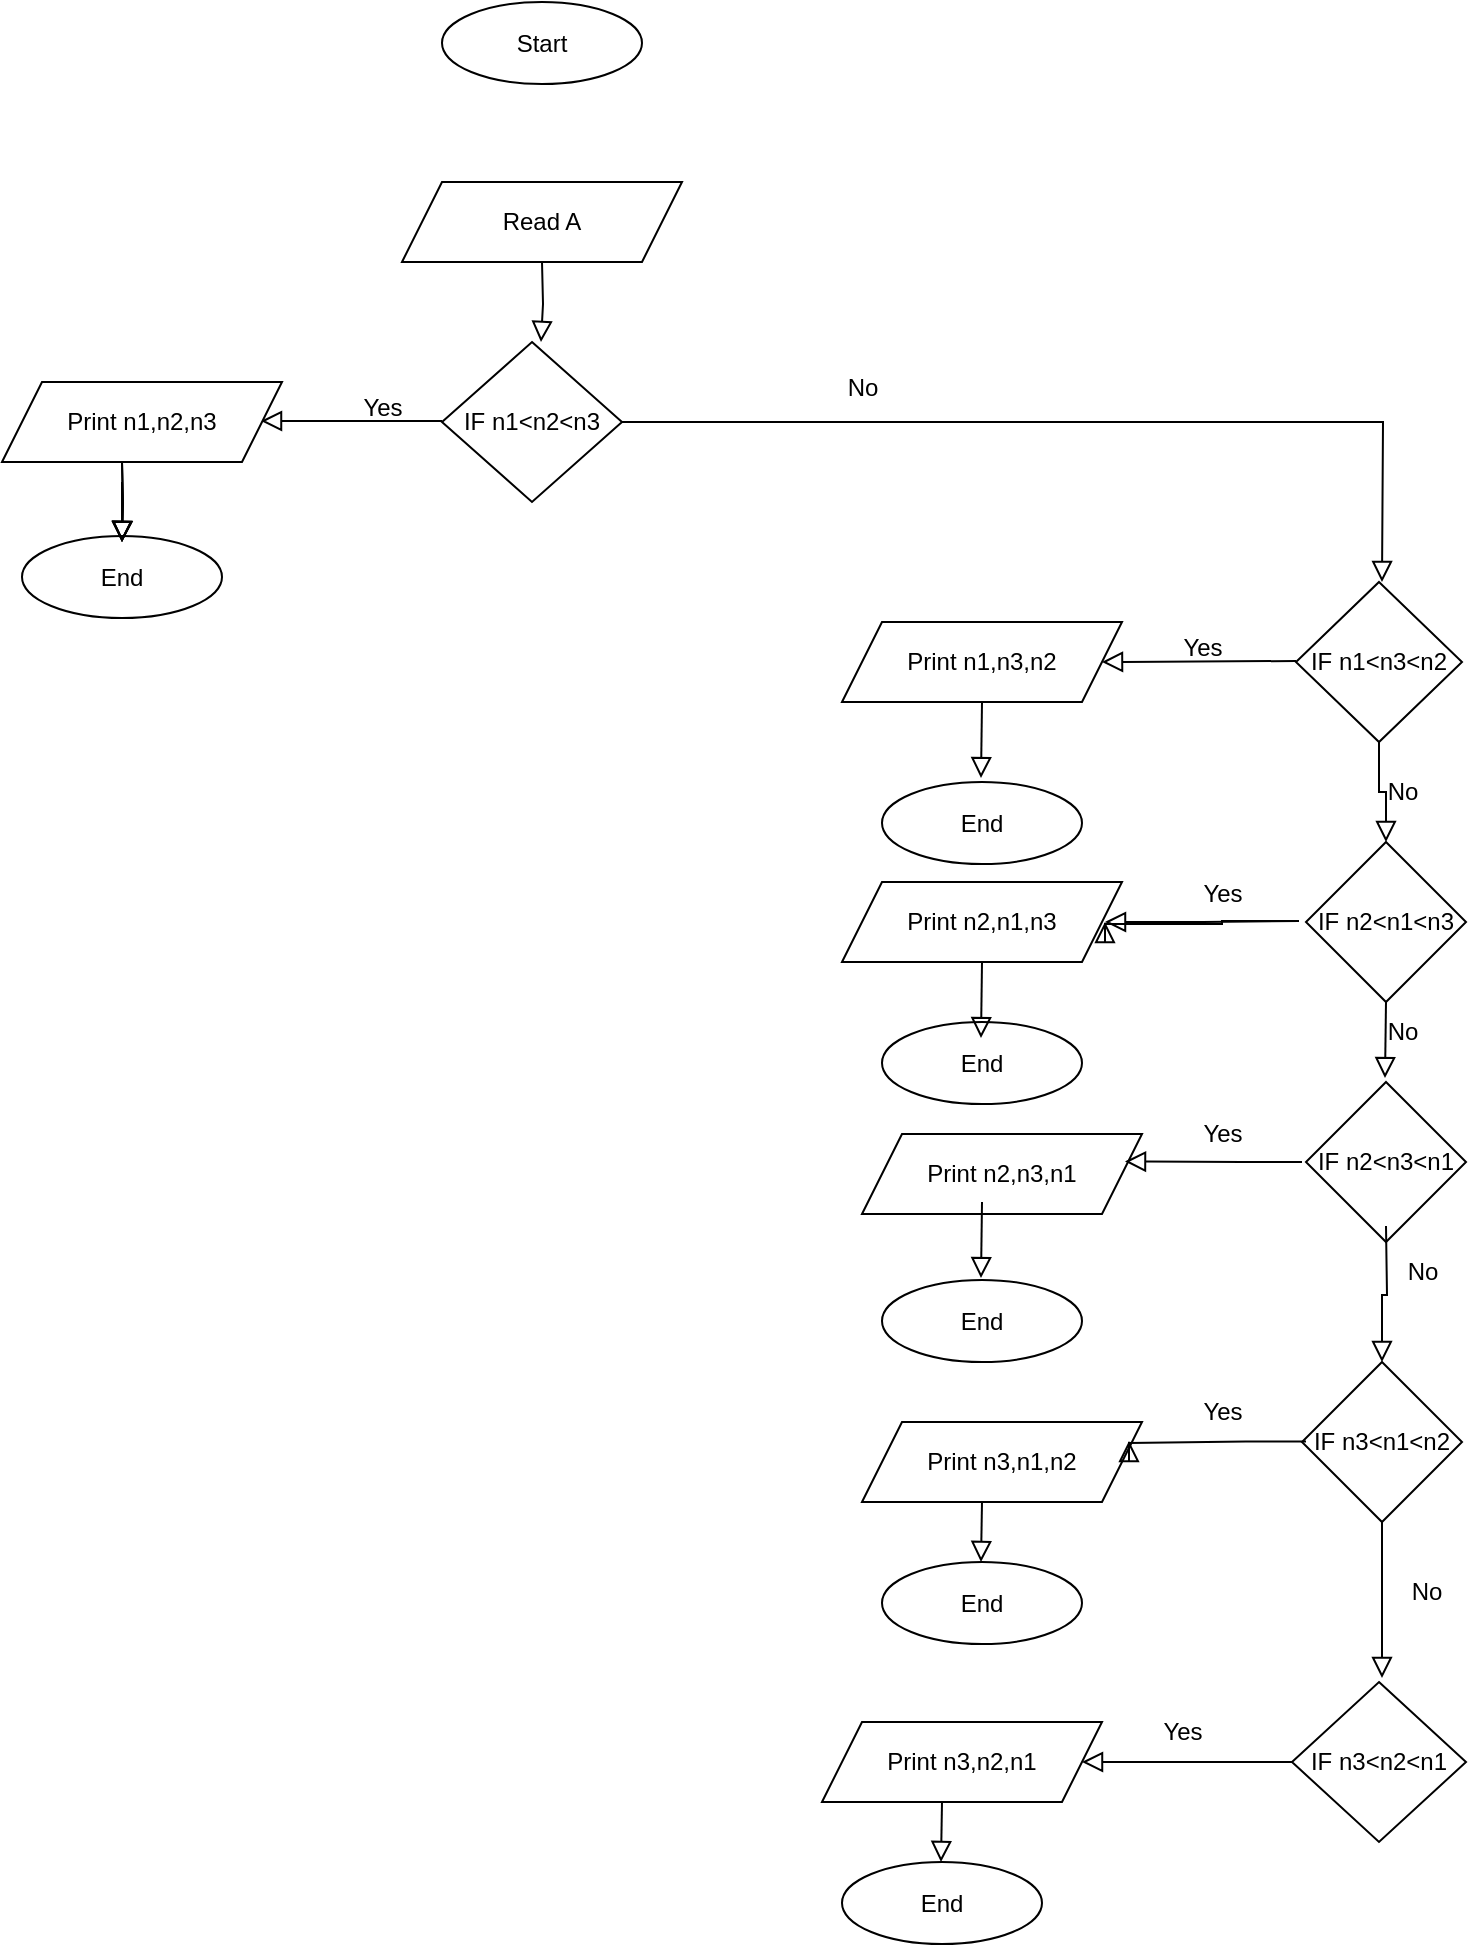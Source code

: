 <mxfile version="21.3.5" type="github">
  <diagram id="C5RBs43oDa-KdzZeNtuy" name="Page-1">
    <mxGraphModel dx="880" dy="1657" grid="1" gridSize="10" guides="1" tooltips="1" connect="1" arrows="1" fold="1" page="1" pageScale="1" pageWidth="827" pageHeight="1169" background="none" math="0" shadow="0">
      <root>
        <mxCell id="WIyWlLk6GJQsqaUBKTNV-0" />
        <mxCell id="WIyWlLk6GJQsqaUBKTNV-1" parent="WIyWlLk6GJQsqaUBKTNV-0" />
        <mxCell id="QQICRdsqd7kg14_r1sLs-0" value="Start" style="ellipse;whiteSpace=wrap;html=1;" parent="WIyWlLk6GJQsqaUBKTNV-1" vertex="1">
          <mxGeometry x="310" y="-1150" width="100" height="41" as="geometry" />
        </mxCell>
        <mxCell id="QQICRdsqd7kg14_r1sLs-6" value="Read A" style="shape=parallelogram;perimeter=parallelogramPerimeter;whiteSpace=wrap;html=1;fixedSize=1;" parent="WIyWlLk6GJQsqaUBKTNV-1" vertex="1">
          <mxGeometry x="290" y="-1060" width="140" height="40" as="geometry" />
        </mxCell>
        <mxCell id="diacNIXVysO6hR9Xucvc-0" value="IF n1&amp;lt;n2&amp;lt;n3" style="rhombus;whiteSpace=wrap;html=1;" vertex="1" parent="WIyWlLk6GJQsqaUBKTNV-1">
          <mxGeometry x="310" y="-980" width="90" height="80" as="geometry" />
        </mxCell>
        <mxCell id="diacNIXVysO6hR9Xucvc-1" value="" style="rounded=0;html=1;jettySize=auto;orthogonalLoop=1;fontSize=11;endArrow=block;endFill=0;endSize=8;strokeWidth=1;shadow=0;labelBackgroundColor=none;edgeStyle=orthogonalEdgeStyle;" edge="1" parent="WIyWlLk6GJQsqaUBKTNV-1">
          <mxGeometry relative="1" as="geometry">
            <mxPoint x="360" y="-1020" as="sourcePoint" />
            <mxPoint x="359.5" y="-980" as="targetPoint" />
          </mxGeometry>
        </mxCell>
        <mxCell id="diacNIXVysO6hR9Xucvc-2" value="" style="rounded=0;html=1;jettySize=auto;orthogonalLoop=1;fontSize=11;endArrow=block;endFill=0;endSize=8;strokeWidth=1;shadow=0;labelBackgroundColor=none;edgeStyle=orthogonalEdgeStyle;exitX=1;exitY=0.5;exitDx=0;exitDy=0;" edge="1" parent="WIyWlLk6GJQsqaUBKTNV-1" source="diacNIXVysO6hR9Xucvc-0">
          <mxGeometry relative="1" as="geometry">
            <mxPoint x="450.5" y="-960" as="sourcePoint" />
            <mxPoint x="780" y="-860" as="targetPoint" />
          </mxGeometry>
        </mxCell>
        <mxCell id="diacNIXVysO6hR9Xucvc-3" value="No" style="text;html=1;align=center;verticalAlign=middle;resizable=0;points=[];autosize=1;strokeColor=none;fillColor=none;" vertex="1" parent="WIyWlLk6GJQsqaUBKTNV-1">
          <mxGeometry x="500" y="-972" width="40" height="30" as="geometry" />
        </mxCell>
        <mxCell id="diacNIXVysO6hR9Xucvc-4" value="" style="rounded=0;html=1;jettySize=auto;orthogonalLoop=1;fontSize=11;endArrow=block;endFill=0;endSize=8;strokeWidth=1;shadow=0;labelBackgroundColor=none;edgeStyle=orthogonalEdgeStyle;" edge="1" parent="WIyWlLk6GJQsqaUBKTNV-1">
          <mxGeometry relative="1" as="geometry">
            <mxPoint x="310" y="-940.5" as="sourcePoint" />
            <mxPoint x="219.5" y="-940.5" as="targetPoint" />
          </mxGeometry>
        </mxCell>
        <mxCell id="diacNIXVysO6hR9Xucvc-5" value="Print n1,n2,n3" style="shape=parallelogram;perimeter=parallelogramPerimeter;whiteSpace=wrap;html=1;fixedSize=1;" vertex="1" parent="WIyWlLk6GJQsqaUBKTNV-1">
          <mxGeometry x="90" y="-960" width="140" height="40" as="geometry" />
        </mxCell>
        <mxCell id="diacNIXVysO6hR9Xucvc-6" value="Yes" style="text;html=1;align=center;verticalAlign=middle;resizable=0;points=[];autosize=1;strokeColor=none;fillColor=none;" vertex="1" parent="WIyWlLk6GJQsqaUBKTNV-1">
          <mxGeometry x="260" y="-962" width="40" height="30" as="geometry" />
        </mxCell>
        <mxCell id="diacNIXVysO6hR9Xucvc-7" value="IF n1&amp;lt;n3&amp;lt;n2" style="rhombus;whiteSpace=wrap;html=1;" vertex="1" parent="WIyWlLk6GJQsqaUBKTNV-1">
          <mxGeometry x="737" y="-860" width="83" height="80" as="geometry" />
        </mxCell>
        <mxCell id="diacNIXVysO6hR9Xucvc-8" value="" style="rounded=0;html=1;jettySize=auto;orthogonalLoop=1;fontSize=11;endArrow=block;endFill=0;endSize=8;strokeWidth=1;shadow=0;labelBackgroundColor=none;edgeStyle=orthogonalEdgeStyle;entryX=1;entryY=0.5;entryDx=0;entryDy=0;" edge="1" parent="WIyWlLk6GJQsqaUBKTNV-1" target="diacNIXVysO6hR9Xucvc-9">
          <mxGeometry relative="1" as="geometry">
            <mxPoint x="737" y="-820.5" as="sourcePoint" />
            <mxPoint x="646.5" y="-820.5" as="targetPoint" />
          </mxGeometry>
        </mxCell>
        <mxCell id="diacNIXVysO6hR9Xucvc-9" value="Print n1,n3,n2" style="shape=parallelogram;perimeter=parallelogramPerimeter;whiteSpace=wrap;html=1;fixedSize=1;" vertex="1" parent="WIyWlLk6GJQsqaUBKTNV-1">
          <mxGeometry x="510" y="-840" width="140" height="40" as="geometry" />
        </mxCell>
        <mxCell id="diacNIXVysO6hR9Xucvc-10" value="Yes" style="text;html=1;align=center;verticalAlign=middle;resizable=0;points=[];autosize=1;strokeColor=none;fillColor=none;" vertex="1" parent="WIyWlLk6GJQsqaUBKTNV-1">
          <mxGeometry x="670" y="-842" width="40" height="30" as="geometry" />
        </mxCell>
        <mxCell id="diacNIXVysO6hR9Xucvc-12" value="" style="rounded=0;html=1;jettySize=auto;orthogonalLoop=1;fontSize=11;endArrow=block;endFill=0;endSize=8;strokeWidth=1;shadow=0;labelBackgroundColor=none;edgeStyle=orthogonalEdgeStyle;exitX=0.5;exitY=1;exitDx=0;exitDy=0;entryX=0.5;entryY=0;entryDx=0;entryDy=0;" edge="1" parent="WIyWlLk6GJQsqaUBKTNV-1" source="diacNIXVysO6hR9Xucvc-7" target="diacNIXVysO6hR9Xucvc-13">
          <mxGeometry relative="1" as="geometry">
            <mxPoint x="389.75" y="-770" as="sourcePoint" />
            <mxPoint x="782" y="-730" as="targetPoint" />
          </mxGeometry>
        </mxCell>
        <mxCell id="diacNIXVysO6hR9Xucvc-13" value="IF n2&amp;lt;n1&amp;lt;n3" style="rhombus;whiteSpace=wrap;html=1;" vertex="1" parent="WIyWlLk6GJQsqaUBKTNV-1">
          <mxGeometry x="742" y="-730" width="80" height="80" as="geometry" />
        </mxCell>
        <mxCell id="diacNIXVysO6hR9Xucvc-14" value="End" style="ellipse;whiteSpace=wrap;html=1;" vertex="1" parent="WIyWlLk6GJQsqaUBKTNV-1">
          <mxGeometry x="100" y="-883" width="100" height="41" as="geometry" />
        </mxCell>
        <mxCell id="diacNIXVysO6hR9Xucvc-15" value="" style="rounded=0;html=1;jettySize=auto;orthogonalLoop=1;fontSize=11;endArrow=block;endFill=0;endSize=8;strokeWidth=1;shadow=0;labelBackgroundColor=none;edgeStyle=orthogonalEdgeStyle;" edge="1" parent="WIyWlLk6GJQsqaUBKTNV-1">
          <mxGeometry relative="1" as="geometry">
            <mxPoint x="150" y="-920" as="sourcePoint" />
            <mxPoint x="150" y="-880" as="targetPoint" />
          </mxGeometry>
        </mxCell>
        <mxCell id="diacNIXVysO6hR9Xucvc-16" value="End" style="ellipse;whiteSpace=wrap;html=1;" vertex="1" parent="WIyWlLk6GJQsqaUBKTNV-1">
          <mxGeometry x="530" y="-760" width="100" height="41" as="geometry" />
        </mxCell>
        <mxCell id="diacNIXVysO6hR9Xucvc-18" value="" style="rounded=0;html=1;jettySize=auto;orthogonalLoop=1;fontSize=11;endArrow=block;endFill=0;endSize=8;strokeWidth=1;shadow=0;labelBackgroundColor=none;edgeStyle=orthogonalEdgeStyle;" edge="1" parent="WIyWlLk6GJQsqaUBKTNV-1">
          <mxGeometry relative="1" as="geometry">
            <mxPoint x="580" y="-800" as="sourcePoint" />
            <mxPoint x="579.5" y="-762" as="targetPoint" />
          </mxGeometry>
        </mxCell>
        <mxCell id="diacNIXVysO6hR9Xucvc-19" value="" style="rounded=0;html=1;jettySize=auto;orthogonalLoop=1;fontSize=11;endArrow=block;endFill=0;endSize=8;strokeWidth=1;shadow=0;labelBackgroundColor=none;edgeStyle=orthogonalEdgeStyle;" edge="1" parent="WIyWlLk6GJQsqaUBKTNV-1">
          <mxGeometry relative="1" as="geometry">
            <mxPoint x="150" y="-920" as="sourcePoint" />
            <mxPoint x="150" y="-880" as="targetPoint" />
          </mxGeometry>
        </mxCell>
        <mxCell id="diacNIXVysO6hR9Xucvc-20" value="" style="rounded=0;html=1;jettySize=auto;orthogonalLoop=1;fontSize=11;endArrow=block;endFill=0;endSize=8;strokeWidth=1;shadow=0;labelBackgroundColor=none;edgeStyle=orthogonalEdgeStyle;" edge="1" parent="WIyWlLk6GJQsqaUBKTNV-1">
          <mxGeometry relative="1" as="geometry">
            <mxPoint x="150" y="-910" as="sourcePoint" />
            <mxPoint x="150" y="-880" as="targetPoint" />
          </mxGeometry>
        </mxCell>
        <mxCell id="diacNIXVysO6hR9Xucvc-21" value="" style="rounded=0;html=1;jettySize=auto;orthogonalLoop=1;fontSize=11;endArrow=block;endFill=0;endSize=8;strokeWidth=1;shadow=0;labelBackgroundColor=none;edgeStyle=orthogonalEdgeStyle;" edge="1" parent="WIyWlLk6GJQsqaUBKTNV-1">
          <mxGeometry relative="1" as="geometry">
            <mxPoint x="150" y="-910" as="sourcePoint" />
            <mxPoint x="150" y="-880" as="targetPoint" />
          </mxGeometry>
        </mxCell>
        <mxCell id="diacNIXVysO6hR9Xucvc-22" value="No" style="text;html=1;align=center;verticalAlign=middle;resizable=0;points=[];autosize=1;strokeColor=none;fillColor=none;" vertex="1" parent="WIyWlLk6GJQsqaUBKTNV-1">
          <mxGeometry x="770" y="-770" width="40" height="30" as="geometry" />
        </mxCell>
        <mxCell id="diacNIXVysO6hR9Xucvc-25" value="Yes" style="text;html=1;align=center;verticalAlign=middle;resizable=0;points=[];autosize=1;strokeColor=none;fillColor=none;" vertex="1" parent="WIyWlLk6GJQsqaUBKTNV-1">
          <mxGeometry x="680" y="-719" width="40" height="30" as="geometry" />
        </mxCell>
        <mxCell id="diacNIXVysO6hR9Xucvc-32" value="" style="rounded=0;html=1;jettySize=auto;orthogonalLoop=1;fontSize=11;endArrow=block;endFill=0;endSize=8;strokeWidth=1;shadow=0;labelBackgroundColor=none;edgeStyle=orthogonalEdgeStyle;entryX=1;entryY=0.5;entryDx=0;entryDy=0;" edge="1" parent="WIyWlLk6GJQsqaUBKTNV-1">
          <mxGeometry relative="1" as="geometry">
            <mxPoint x="738.5" y="-690.5" as="sourcePoint" />
            <mxPoint x="641.5" y="-690" as="targetPoint" />
          </mxGeometry>
        </mxCell>
        <mxCell id="diacNIXVysO6hR9Xucvc-33" value="Print n2,n1,n3" style="shape=parallelogram;perimeter=parallelogramPerimeter;whiteSpace=wrap;html=1;fixedSize=1;" vertex="1" parent="WIyWlLk6GJQsqaUBKTNV-1">
          <mxGeometry x="510" y="-710" width="140" height="40" as="geometry" />
        </mxCell>
        <mxCell id="diacNIXVysO6hR9Xucvc-36" value="End" style="ellipse;whiteSpace=wrap;html=1;" vertex="1" parent="WIyWlLk6GJQsqaUBKTNV-1">
          <mxGeometry x="530" y="-640" width="100" height="41" as="geometry" />
        </mxCell>
        <mxCell id="diacNIXVysO6hR9Xucvc-38" value="" style="rounded=0;html=1;jettySize=auto;orthogonalLoop=1;fontSize=11;endArrow=block;endFill=0;endSize=8;strokeWidth=1;shadow=0;labelBackgroundColor=none;edgeStyle=orthogonalEdgeStyle;" edge="1" parent="WIyWlLk6GJQsqaUBKTNV-1">
          <mxGeometry relative="1" as="geometry">
            <mxPoint x="580" y="-670" as="sourcePoint" />
            <mxPoint x="579.5" y="-632" as="targetPoint" />
          </mxGeometry>
        </mxCell>
        <mxCell id="diacNIXVysO6hR9Xucvc-39" value="" style="rounded=0;html=1;jettySize=auto;orthogonalLoop=1;fontSize=11;endArrow=block;endFill=0;endSize=8;strokeWidth=1;shadow=0;labelBackgroundColor=none;edgeStyle=orthogonalEdgeStyle;" edge="1" parent="WIyWlLk6GJQsqaUBKTNV-1">
          <mxGeometry relative="1" as="geometry">
            <mxPoint x="782" y="-650" as="sourcePoint" />
            <mxPoint x="781.5" y="-612" as="targetPoint" />
          </mxGeometry>
        </mxCell>
        <mxCell id="diacNIXVysO6hR9Xucvc-40" value="IF n2&amp;lt;n3&amp;lt;n1" style="rhombus;whiteSpace=wrap;html=1;" vertex="1" parent="WIyWlLk6GJQsqaUBKTNV-1">
          <mxGeometry x="742" y="-610" width="80" height="80" as="geometry" />
        </mxCell>
        <mxCell id="diacNIXVysO6hR9Xucvc-41" value="Print n2,n3,n1" style="shape=parallelogram;perimeter=parallelogramPerimeter;whiteSpace=wrap;html=1;fixedSize=1;" vertex="1" parent="WIyWlLk6GJQsqaUBKTNV-1">
          <mxGeometry x="520" y="-584" width="140" height="40" as="geometry" />
        </mxCell>
        <mxCell id="diacNIXVysO6hR9Xucvc-42" value="" style="rounded=0;html=1;jettySize=auto;orthogonalLoop=1;fontSize=11;endArrow=block;endFill=0;endSize=8;strokeWidth=1;shadow=0;labelBackgroundColor=none;edgeStyle=orthogonalEdgeStyle;entryX=1;entryY=0.5;entryDx=0;entryDy=0;" edge="1" parent="WIyWlLk6GJQsqaUBKTNV-1">
          <mxGeometry relative="1" as="geometry">
            <mxPoint x="738.5" y="-690.5" as="sourcePoint" />
            <mxPoint x="641.5" y="-690" as="targetPoint" />
            <Array as="points">
              <mxPoint x="700" y="-690" />
              <mxPoint x="700" y="-689" />
            </Array>
          </mxGeometry>
        </mxCell>
        <mxCell id="diacNIXVysO6hR9Xucvc-43" value="" style="rounded=0;html=1;jettySize=auto;orthogonalLoop=1;fontSize=11;endArrow=block;endFill=0;endSize=8;strokeWidth=1;shadow=0;labelBackgroundColor=none;edgeStyle=orthogonalEdgeStyle;entryX=1;entryY=0.5;entryDx=0;entryDy=0;" edge="1" parent="WIyWlLk6GJQsqaUBKTNV-1">
          <mxGeometry relative="1" as="geometry">
            <mxPoint x="740" y="-570" as="sourcePoint" />
            <mxPoint x="651.5" y="-570.25" as="targetPoint" />
            <Array as="points">
              <mxPoint x="710" y="-570.25" />
              <mxPoint x="710" y="-569.25" />
            </Array>
          </mxGeometry>
        </mxCell>
        <mxCell id="diacNIXVysO6hR9Xucvc-44" value="Yes" style="text;html=1;align=center;verticalAlign=middle;resizable=0;points=[];autosize=1;strokeColor=none;fillColor=none;" vertex="1" parent="WIyWlLk6GJQsqaUBKTNV-1">
          <mxGeometry x="680" y="-599" width="40" height="30" as="geometry" />
        </mxCell>
        <mxCell id="diacNIXVysO6hR9Xucvc-46" value="No" style="text;html=1;align=center;verticalAlign=middle;resizable=0;points=[];autosize=1;strokeColor=none;fillColor=none;" vertex="1" parent="WIyWlLk6GJQsqaUBKTNV-1">
          <mxGeometry x="770" y="-650" width="40" height="30" as="geometry" />
        </mxCell>
        <mxCell id="diacNIXVysO6hR9Xucvc-47" value="No" style="text;html=1;align=center;verticalAlign=middle;resizable=0;points=[];autosize=1;strokeColor=none;fillColor=none;" vertex="1" parent="WIyWlLk6GJQsqaUBKTNV-1">
          <mxGeometry x="780" y="-530" width="40" height="30" as="geometry" />
        </mxCell>
        <mxCell id="diacNIXVysO6hR9Xucvc-50" value="" style="rounded=0;html=1;jettySize=auto;orthogonalLoop=1;fontSize=11;endArrow=block;endFill=0;endSize=8;strokeWidth=1;shadow=0;labelBackgroundColor=none;edgeStyle=orthogonalEdgeStyle;entryX=0.5;entryY=0;entryDx=0;entryDy=0;" edge="1" parent="WIyWlLk6GJQsqaUBKTNV-1" target="diacNIXVysO6hR9Xucvc-51">
          <mxGeometry relative="1" as="geometry">
            <mxPoint x="782" y="-538" as="sourcePoint" />
            <mxPoint x="782" y="-460" as="targetPoint" />
          </mxGeometry>
        </mxCell>
        <mxCell id="diacNIXVysO6hR9Xucvc-51" value="IF n3&amp;lt;n1&amp;lt;n2" style="rhombus;whiteSpace=wrap;html=1;" vertex="1" parent="WIyWlLk6GJQsqaUBKTNV-1">
          <mxGeometry x="740" y="-470" width="80" height="80" as="geometry" />
        </mxCell>
        <mxCell id="diacNIXVysO6hR9Xucvc-52" value="End" style="ellipse;whiteSpace=wrap;html=1;" vertex="1" parent="WIyWlLk6GJQsqaUBKTNV-1">
          <mxGeometry x="530" y="-511" width="100" height="41" as="geometry" />
        </mxCell>
        <mxCell id="diacNIXVysO6hR9Xucvc-55" value="" style="rounded=0;html=1;jettySize=auto;orthogonalLoop=1;fontSize=11;endArrow=block;endFill=0;endSize=8;strokeWidth=1;shadow=0;labelBackgroundColor=none;edgeStyle=orthogonalEdgeStyle;" edge="1" parent="WIyWlLk6GJQsqaUBKTNV-1">
          <mxGeometry relative="1" as="geometry">
            <mxPoint x="580" y="-550" as="sourcePoint" />
            <mxPoint x="579.5" y="-512" as="targetPoint" />
          </mxGeometry>
        </mxCell>
        <mxCell id="diacNIXVysO6hR9Xucvc-56" value="Print n3,n2,n1" style="shape=parallelogram;perimeter=parallelogramPerimeter;whiteSpace=wrap;html=1;fixedSize=1;" vertex="1" parent="WIyWlLk6GJQsqaUBKTNV-1">
          <mxGeometry x="500" y="-290" width="140" height="40" as="geometry" />
        </mxCell>
        <mxCell id="diacNIXVysO6hR9Xucvc-57" value="Print n3,n1,n2" style="shape=parallelogram;perimeter=parallelogramPerimeter;whiteSpace=wrap;html=1;fixedSize=1;" vertex="1" parent="WIyWlLk6GJQsqaUBKTNV-1">
          <mxGeometry x="520" y="-440" width="140" height="40" as="geometry" />
        </mxCell>
        <mxCell id="diacNIXVysO6hR9Xucvc-59" value="" style="rounded=0;html=1;jettySize=auto;orthogonalLoop=1;fontSize=11;endArrow=block;endFill=0;endSize=8;strokeWidth=1;shadow=0;labelBackgroundColor=none;edgeStyle=orthogonalEdgeStyle;entryX=1;entryY=0.5;entryDx=0;entryDy=0;" edge="1" parent="WIyWlLk6GJQsqaUBKTNV-1">
          <mxGeometry relative="1" as="geometry">
            <mxPoint x="742" y="-430.25" as="sourcePoint" />
            <mxPoint x="653.5" y="-430.5" as="targetPoint" />
            <Array as="points">
              <mxPoint x="712" y="-430.5" />
              <mxPoint x="712" y="-429.5" />
            </Array>
          </mxGeometry>
        </mxCell>
        <mxCell id="diacNIXVysO6hR9Xucvc-60" value="Yes" style="text;html=1;align=center;verticalAlign=middle;resizable=0;points=[];autosize=1;strokeColor=none;fillColor=none;" vertex="1" parent="WIyWlLk6GJQsqaUBKTNV-1">
          <mxGeometry x="660" y="-300" width="40" height="30" as="geometry" />
        </mxCell>
        <mxCell id="diacNIXVysO6hR9Xucvc-61" value="" style="rounded=0;html=1;jettySize=auto;orthogonalLoop=1;fontSize=11;endArrow=block;endFill=0;endSize=8;strokeWidth=1;shadow=0;labelBackgroundColor=none;edgeStyle=orthogonalEdgeStyle;" edge="1" parent="WIyWlLk6GJQsqaUBKTNV-1">
          <mxGeometry relative="1" as="geometry">
            <mxPoint x="780" y="-390" as="sourcePoint" />
            <mxPoint x="780" y="-312" as="targetPoint" />
          </mxGeometry>
        </mxCell>
        <mxCell id="diacNIXVysO6hR9Xucvc-62" value="No" style="text;html=1;align=center;verticalAlign=middle;resizable=0;points=[];autosize=1;strokeColor=none;fillColor=none;" vertex="1" parent="WIyWlLk6GJQsqaUBKTNV-1">
          <mxGeometry x="782" y="-370" width="40" height="30" as="geometry" />
        </mxCell>
        <mxCell id="diacNIXVysO6hR9Xucvc-64" value="IF n3&amp;lt;n2&amp;lt;n1" style="rhombus;whiteSpace=wrap;html=1;" vertex="1" parent="WIyWlLk6GJQsqaUBKTNV-1">
          <mxGeometry x="735" y="-310" width="87" height="80" as="geometry" />
        </mxCell>
        <mxCell id="diacNIXVysO6hR9Xucvc-67" value="" style="rounded=0;html=1;jettySize=auto;orthogonalLoop=1;fontSize=11;endArrow=block;endFill=0;endSize=8;strokeWidth=1;shadow=0;labelBackgroundColor=none;edgeStyle=orthogonalEdgeStyle;exitX=0;exitY=0.5;exitDx=0;exitDy=0;" edge="1" parent="WIyWlLk6GJQsqaUBKTNV-1" source="diacNIXVysO6hR9Xucvc-64" target="diacNIXVysO6hR9Xucvc-56">
          <mxGeometry relative="1" as="geometry">
            <mxPoint x="730" y="-270" as="sourcePoint" />
            <mxPoint x="653.5" y="-270.5" as="targetPoint" />
            <Array as="points" />
          </mxGeometry>
        </mxCell>
        <mxCell id="diacNIXVysO6hR9Xucvc-68" value="End" style="ellipse;whiteSpace=wrap;html=1;" vertex="1" parent="WIyWlLk6GJQsqaUBKTNV-1">
          <mxGeometry x="530" y="-370" width="100" height="41" as="geometry" />
        </mxCell>
        <mxCell id="diacNIXVysO6hR9Xucvc-69" value="End" style="ellipse;whiteSpace=wrap;html=1;" vertex="1" parent="WIyWlLk6GJQsqaUBKTNV-1">
          <mxGeometry x="510" y="-220" width="100" height="41" as="geometry" />
        </mxCell>
        <mxCell id="diacNIXVysO6hR9Xucvc-71" value="" style="rounded=0;html=1;jettySize=auto;orthogonalLoop=1;fontSize=11;endArrow=block;endFill=0;endSize=8;strokeWidth=1;shadow=0;labelBackgroundColor=none;edgeStyle=orthogonalEdgeStyle;" edge="1" parent="WIyWlLk6GJQsqaUBKTNV-1">
          <mxGeometry relative="1" as="geometry">
            <mxPoint x="580" y="-400" as="sourcePoint" />
            <mxPoint x="579.5" y="-370" as="targetPoint" />
          </mxGeometry>
        </mxCell>
        <mxCell id="diacNIXVysO6hR9Xucvc-72" value="" style="rounded=0;html=1;jettySize=auto;orthogonalLoop=1;fontSize=11;endArrow=block;endFill=0;endSize=8;strokeWidth=1;shadow=0;labelBackgroundColor=none;edgeStyle=orthogonalEdgeStyle;" edge="1" parent="WIyWlLk6GJQsqaUBKTNV-1">
          <mxGeometry relative="1" as="geometry">
            <mxPoint x="560" y="-250" as="sourcePoint" />
            <mxPoint x="559.5" y="-220" as="targetPoint" />
          </mxGeometry>
        </mxCell>
        <mxCell id="diacNIXVysO6hR9Xucvc-73" value="Yes" style="text;html=1;align=center;verticalAlign=middle;resizable=0;points=[];autosize=1;strokeColor=none;fillColor=none;" vertex="1" parent="WIyWlLk6GJQsqaUBKTNV-1">
          <mxGeometry x="680" y="-460" width="40" height="30" as="geometry" />
        </mxCell>
      </root>
    </mxGraphModel>
  </diagram>
</mxfile>
